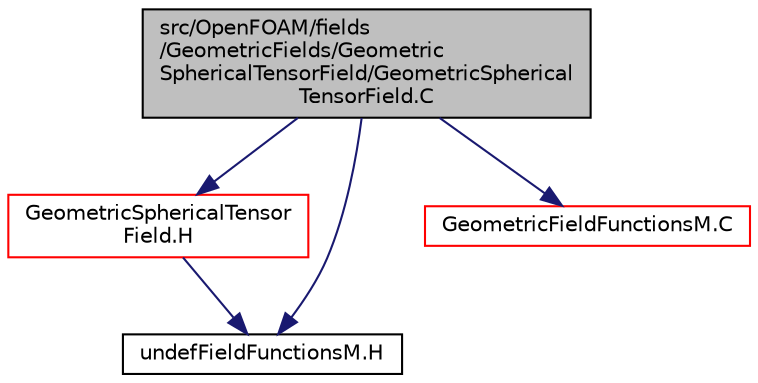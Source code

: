 digraph "src/OpenFOAM/fields/GeometricFields/GeometricSphericalTensorField/GeometricSphericalTensorField.C"
{
  bgcolor="transparent";
  edge [fontname="Helvetica",fontsize="10",labelfontname="Helvetica",labelfontsize="10"];
  node [fontname="Helvetica",fontsize="10",shape=record];
  Node1 [label="src/OpenFOAM/fields\l/GeometricFields/Geometric\lSphericalTensorField/GeometricSpherical\lTensorField.C",height=0.2,width=0.4,color="black", fillcolor="grey75", style="filled", fontcolor="black"];
  Node1 -> Node2 [color="midnightblue",fontsize="10",style="solid",fontname="Helvetica"];
  Node2 [label="GeometricSphericalTensor\lField.H",height=0.2,width=0.4,color="red",URL="$a08219.html",tooltip="SphericalTensor specific part of the implementation of GeometricField. "];
  Node2 -> Node3 [color="midnightblue",fontsize="10",style="solid",fontname="Helvetica"];
  Node3 [label="undefFieldFunctionsM.H",height=0.2,width=0.4,color="black",URL="$a08135.html"];
  Node1 -> Node4 [color="midnightblue",fontsize="10",style="solid",fontname="Helvetica"];
  Node4 [label="GeometricFieldFunctionsM.C",height=0.2,width=0.4,color="red",URL="$a08206.html"];
  Node1 -> Node3 [color="midnightblue",fontsize="10",style="solid",fontname="Helvetica"];
}
